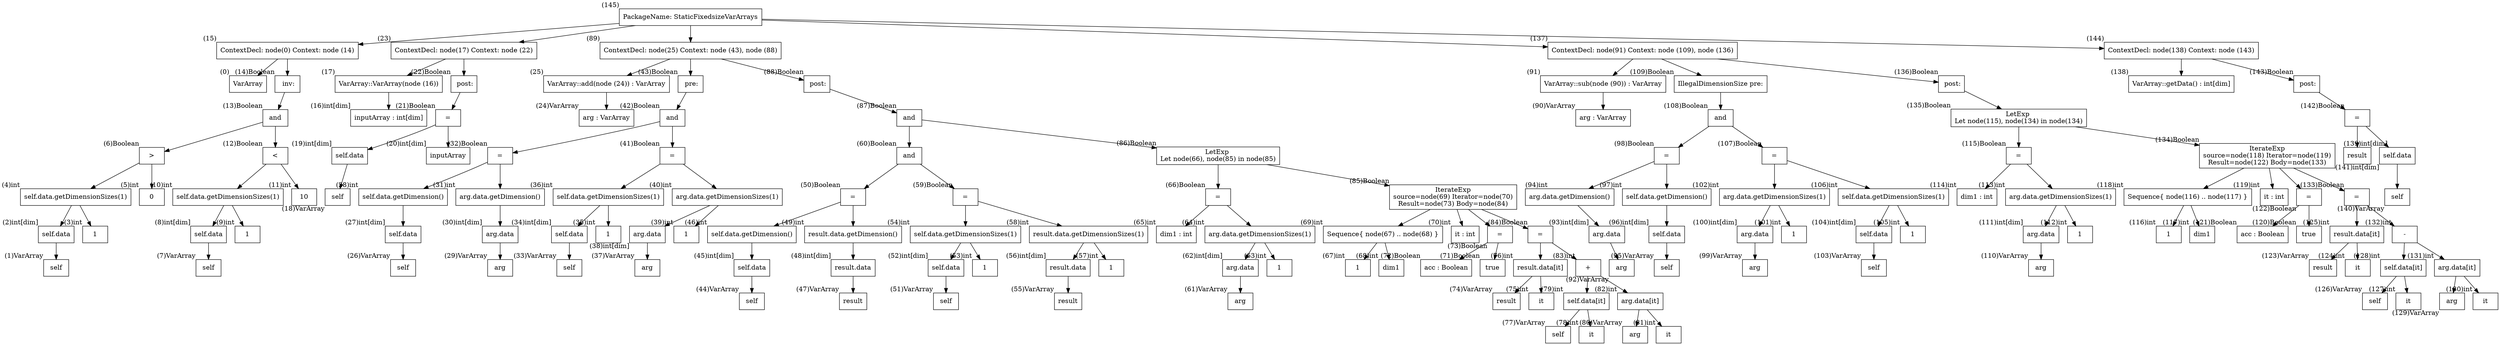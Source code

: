 digraph AST {
  node [shape=box];
  n145 [label="PackageName: StaticFixedsizeVarArrays", xlabel="(145)"];
  n145 -> n15;
  n145 -> n23;
  n145 -> n89;
  n145 -> n137;
  n145 -> n144;
  n15 [label="ContextDecl: node(0) Context: node (14)", xlabel="(15)"];
  n15 -> n0;
  n15 -> n14;
  n23 [label="ContextDecl: node(17) Context: node (22)", xlabel="(23)"];
  n23 -> n17;
  n23 -> n22;
  n89 [label="ContextDecl: node(25) Context: node (43), node (88)", xlabel="(89)"];
  n89 -> n25;
  n89 -> n43;
  n89 -> n88;
  n137 [label="ContextDecl: node(91) Context: node (109), node (136)", xlabel="(137)"];
  n137 -> n91;
  n137 -> n109;
  n137 -> n136;
  n144 [label="ContextDecl: node(138) Context: node (143)", xlabel="(144)"];
  n144 -> n138;
  n144 -> n143;
  n0 [label="VarArray", xlabel="(0)"];
  n14 [label=" inv:", xlabel="(14)Boolean"];
  n14 -> n13;
  n17 [label="VarArray::VarArray(node (16))", xlabel="(17)"];
  n17 -> n16;
  n22 [label=" post:", xlabel="(22)Boolean"];
  n22 -> n21;
  n25 [label="VarArray::add(node (24)) : VarArray", xlabel="(25)"];
  n25 -> n24;
  n43 [label=" pre:", xlabel="(43)Boolean"];
  n43 -> n42;
  n88 [label=" post:", xlabel="(88)Boolean"];
  n88 -> n87;
  n91 [label="VarArray::sub(node (90)) : VarArray", xlabel="(91)"];
  n91 -> n90;
  n109 [label="IllegalDimensionSize pre:", xlabel="(109)Boolean"];
  n109 -> n108;
  n136 [label=" post:", xlabel="(136)Boolean"];
  n136 -> n135;
  n138 [label="VarArray::getData() : int[dim]", xlabel="(138)"];
  n143 [label=" post:", xlabel="(143)Boolean"];
  n143 -> n142;
  n13 [label="and", xlabel="(13)Boolean"];
  n13 -> n6;
  n13 -> n12;
  n16 [label="inputArray : int[dim]", xlabel="(16)int[dim]"];
  n21 [label="=", xlabel="(21)Boolean"];
  n21 -> n19;
  n21 -> n20;
  n24 [label="arg : VarArray", xlabel="(24)VarArray"];
  n42 [label="and", xlabel="(42)Boolean"];
  n42 -> n32;
  n42 -> n41;
  n87 [label="and", xlabel="(87)Boolean"];
  n87 -> n60;
  n87 -> n86;
  n90 [label="arg : VarArray", xlabel="(90)VarArray"];
  n108 [label="and", xlabel="(108)Boolean"];
  n108 -> n98;
  n108 -> n107;
  n135 [label="LetExp 
Let node(115), node(134) in node(134)", xlabel="(135)Boolean"];
  n135 -> n115;
  n135 -> n134;
  n142 [label="=", xlabel="(142)Boolean"];
  n142 -> n139;
  n142 -> n141;
  n6 [label=">", xlabel="(6)Boolean"];
  n6 -> n4;
  n6 -> n5;
  n12 [label="<", xlabel="(12)Boolean"];
  n12 -> n10;
  n12 -> n11;
  n19 [label="self.data", xlabel="(19)int[dim]"];
  n19 -> n18;
  n20 [label="inputArray", xlabel="(20)int[dim]"];
  n32 [label="=", xlabel="(32)Boolean"];
  n32 -> n28;
  n32 -> n31;
  n41 [label="=", xlabel="(41)Boolean"];
  n41 -> n36;
  n41 -> n40;
  n60 [label="and", xlabel="(60)Boolean"];
  n60 -> n50;
  n60 -> n59;
  n86 [label="LetExp 
Let node(66), node(85) in node(85)", xlabel="(86)Boolean"];
  n86 -> n66;
  n86 -> n85;
  n98 [label="=", xlabel="(98)Boolean"];
  n98 -> n94;
  n98 -> n97;
  n107 [label="=", xlabel="(107)Boolean"];
  n107 -> n102;
  n107 -> n106;
  n115 [label="=", xlabel="(115)Boolean"];
  n115 -> n114;
  n115 -> n113;
  n134 [label="IterateExp
source=node(118) Iterator=node(119)
Result=node(122) Body=node(133)", xlabel="(134)Boolean"];
  n134 -> n118;
  n134 -> n119;
  n134 -> n122;
  n134 -> n133;
  n139 [label="result", xlabel="(139)int[dim]"];
  n141 [label="self.data", xlabel="(141)int[dim]"];
  n141 -> n140;
  n4 [label="self.data.getDimensionSizes(1)", xlabel="(4)int"];
  n4 -> n2;
  n4 -> n3;
  n5 [label="0", xlabel="(5)int"];
  n10 [label="self.data.getDimensionSizes(1)", xlabel="(10)int"];
  n10 -> n8;
  n10 -> n9;
  n11 [label="10", xlabel="(11)int"];
  n18 [label="self", xlabel="(18)VarArray"];
  n28 [label="self.data.getDimension()", xlabel="(28)int"];
  n28 -> n27;
  n31 [label="arg.data.getDimension()", xlabel="(31)int"];
  n31 -> n30;
  n36 [label="self.data.getDimensionSizes(1)", xlabel="(36)int"];
  n36 -> n34;
  n36 -> n35;
  n40 [label="arg.data.getDimensionSizes(1)", xlabel="(40)int"];
  n40 -> n38;
  n40 -> n39;
  n50 [label="=", xlabel="(50)Boolean"];
  n50 -> n46;
  n50 -> n49;
  n59 [label="=", xlabel="(59)Boolean"];
  n59 -> n54;
  n59 -> n58;
  n66 [label="=", xlabel="(66)Boolean"];
  n66 -> n65;
  n66 -> n64;
  n85 [label="IterateExp
source=node(69) Iterator=node(70)
Result=node(73) Body=node(84)", xlabel="(85)Boolean"];
  n85 -> n69;
  n85 -> n70;
  n85 -> n73;
  n85 -> n84;
  n94 [label="arg.data.getDimension()", xlabel="(94)int"];
  n94 -> n93;
  n97 [label="self.data.getDimension()", xlabel="(97)int"];
  n97 -> n96;
  n102 [label="arg.data.getDimensionSizes(1)", xlabel="(102)int"];
  n102 -> n100;
  n102 -> n101;
  n106 [label="self.data.getDimensionSizes(1)", xlabel="(106)int"];
  n106 -> n104;
  n106 -> n105;
  n114 [label="dim1 : int", xlabel="(114)int"];
  n113 [label="arg.data.getDimensionSizes(1)", xlabel="(113)int"];
  n113 -> n111;
  n113 -> n112;
  n118 [label="Sequence{ node(116) .. node(117) }", xlabel="(118)int"];
  n118 -> n116;
  n118 -> n117;
  n119 [label="it : int", xlabel="(119)int"];
  n122 [label="=", xlabel="(122)Boolean"];
  n122 -> n121;
  n122 -> n120;
  n133 [label="=", xlabel="(133)Boolean"];
  n133 -> n125;
  n133 -> n132;
  n140 [label="self", xlabel="(140)VarArray"];
  n2 [label="self.data", xlabel="(2)int[dim]"];
  n2 -> n1;
  n3 [label="1", xlabel="(3)int"];
  n8 [label="self.data", xlabel="(8)int[dim]"];
  n8 -> n7;
  n9 [label="1", xlabel="(9)int"];
  n27 [label="self.data", xlabel="(27)int[dim]"];
  n27 -> n26;
  n30 [label="arg.data", xlabel="(30)int[dim]"];
  n30 -> n29;
  n34 [label="self.data", xlabel="(34)int[dim]"];
  n34 -> n33;
  n35 [label="1", xlabel="(35)int"];
  n38 [label="arg.data", xlabel="(38)int[dim]"];
  n38 -> n37;
  n39 [label="1", xlabel="(39)int"];
  n46 [label="self.data.getDimension()", xlabel="(46)int"];
  n46 -> n45;
  n49 [label="result.data.getDimension()", xlabel="(49)int"];
  n49 -> n48;
  n54 [label="self.data.getDimensionSizes(1)", xlabel="(54)int"];
  n54 -> n52;
  n54 -> n53;
  n58 [label="result.data.getDimensionSizes(1)", xlabel="(58)int"];
  n58 -> n56;
  n58 -> n57;
  n65 [label="dim1 : int", xlabel="(65)int"];
  n64 [label="arg.data.getDimensionSizes(1)", xlabel="(64)int"];
  n64 -> n62;
  n64 -> n63;
  n69 [label="Sequence{ node(67) .. node(68) }", xlabel="(69)int"];
  n69 -> n67;
  n69 -> n68;
  n70 [label="it : int", xlabel="(70)int"];
  n73 [label="=", xlabel="(73)Boolean"];
  n73 -> n72;
  n73 -> n71;
  n84 [label="=", xlabel="(84)Boolean"];
  n84 -> n76;
  n84 -> n83;
  n93 [label="arg.data", xlabel="(93)int[dim]"];
  n93 -> n92;
  n96 [label="self.data", xlabel="(96)int[dim]"];
  n96 -> n95;
  n100 [label="arg.data", xlabel="(100)int[dim]"];
  n100 -> n99;
  n101 [label="1", xlabel="(101)int"];
  n104 [label="self.data", xlabel="(104)int[dim]"];
  n104 -> n103;
  n105 [label="1", xlabel="(105)int"];
  n111 [label="arg.data", xlabel="(111)int[dim]"];
  n111 -> n110;
  n112 [label="1", xlabel="(112)int"];
  n116 [label="1", xlabel="(116)int"];
  n117 [label="dim1", xlabel="(117)int"];
  n121 [label="acc : Boolean", xlabel="(121)Boolean"];
  n120 [label="true", xlabel="(120)Boolean"];
  n125 [label="result.data[it]", xlabel="(125)int"];
  n125 -> n123;
  n125 -> n124;
  n132 [label="-", xlabel="(132)int"];
  n132 -> n128;
  n132 -> n131;
  n1 [label="self", xlabel="(1)VarArray"];
  n7 [label="self", xlabel="(7)VarArray"];
  n26 [label="self", xlabel="(26)VarArray"];
  n29 [label="arg", xlabel="(29)VarArray"];
  n33 [label="self", xlabel="(33)VarArray"];
  n37 [label="arg", xlabel="(37)VarArray"];
  n45 [label="self.data", xlabel="(45)int[dim]"];
  n45 -> n44;
  n48 [label="result.data", xlabel="(48)int[dim]"];
  n48 -> n47;
  n52 [label="self.data", xlabel="(52)int[dim]"];
  n52 -> n51;
  n53 [label="1", xlabel="(53)int"];
  n56 [label="result.data", xlabel="(56)int[dim]"];
  n56 -> n55;
  n57 [label="1", xlabel="(57)int"];
  n62 [label="arg.data", xlabel="(62)int[dim]"];
  n62 -> n61;
  n63 [label="1", xlabel="(63)int"];
  n67 [label="1", xlabel="(67)int"];
  n68 [label="dim1", xlabel="(68)int"];
  n72 [label="acc : Boolean", xlabel="(72)Boolean"];
  n71 [label="true", xlabel="(71)Boolean"];
  n76 [label="result.data[it]", xlabel="(76)int"];
  n76 -> n74;
  n76 -> n75;
  n83 [label="+", xlabel="(83)int"];
  n83 -> n79;
  n83 -> n82;
  n92 [label="arg", xlabel="(92)VarArray"];
  n95 [label="self", xlabel="(95)VarArray"];
  n99 [label="arg", xlabel="(99)VarArray"];
  n103 [label="self", xlabel="(103)VarArray"];
  n110 [label="arg", xlabel="(110)VarArray"];
  n123 [label="result", xlabel="(123)VarArray"];
  n124 [label="it", xlabel="(124)int"];
  n128 [label="self.data[it]", xlabel="(128)int"];
  n128 -> n126;
  n128 -> n127;
  n131 [label="arg.data[it]", xlabel="(131)int"];
  n131 -> n129;
  n131 -> n130;
  n44 [label="self", xlabel="(44)VarArray"];
  n47 [label="result", xlabel="(47)VarArray"];
  n51 [label="self", xlabel="(51)VarArray"];
  n55 [label="result", xlabel="(55)VarArray"];
  n61 [label="arg", xlabel="(61)VarArray"];
  n74 [label="result", xlabel="(74)VarArray"];
  n75 [label="it", xlabel="(75)int"];
  n79 [label="self.data[it]", xlabel="(79)int"];
  n79 -> n77;
  n79 -> n78;
  n82 [label="arg.data[it]", xlabel="(82)int"];
  n82 -> n80;
  n82 -> n81;
  n126 [label="self", xlabel="(126)VarArray"];
  n127 [label="it", xlabel="(127)int"];
  n129 [label="arg", xlabel="(129)VarArray"];
  n130 [label="it", xlabel="(130)int"];
  n77 [label="self", xlabel="(77)VarArray"];
  n78 [label="it", xlabel="(78)int"];
  n80 [label="arg", xlabel="(80)VarArray"];
  n81 [label="it", xlabel="(81)int"];
}
